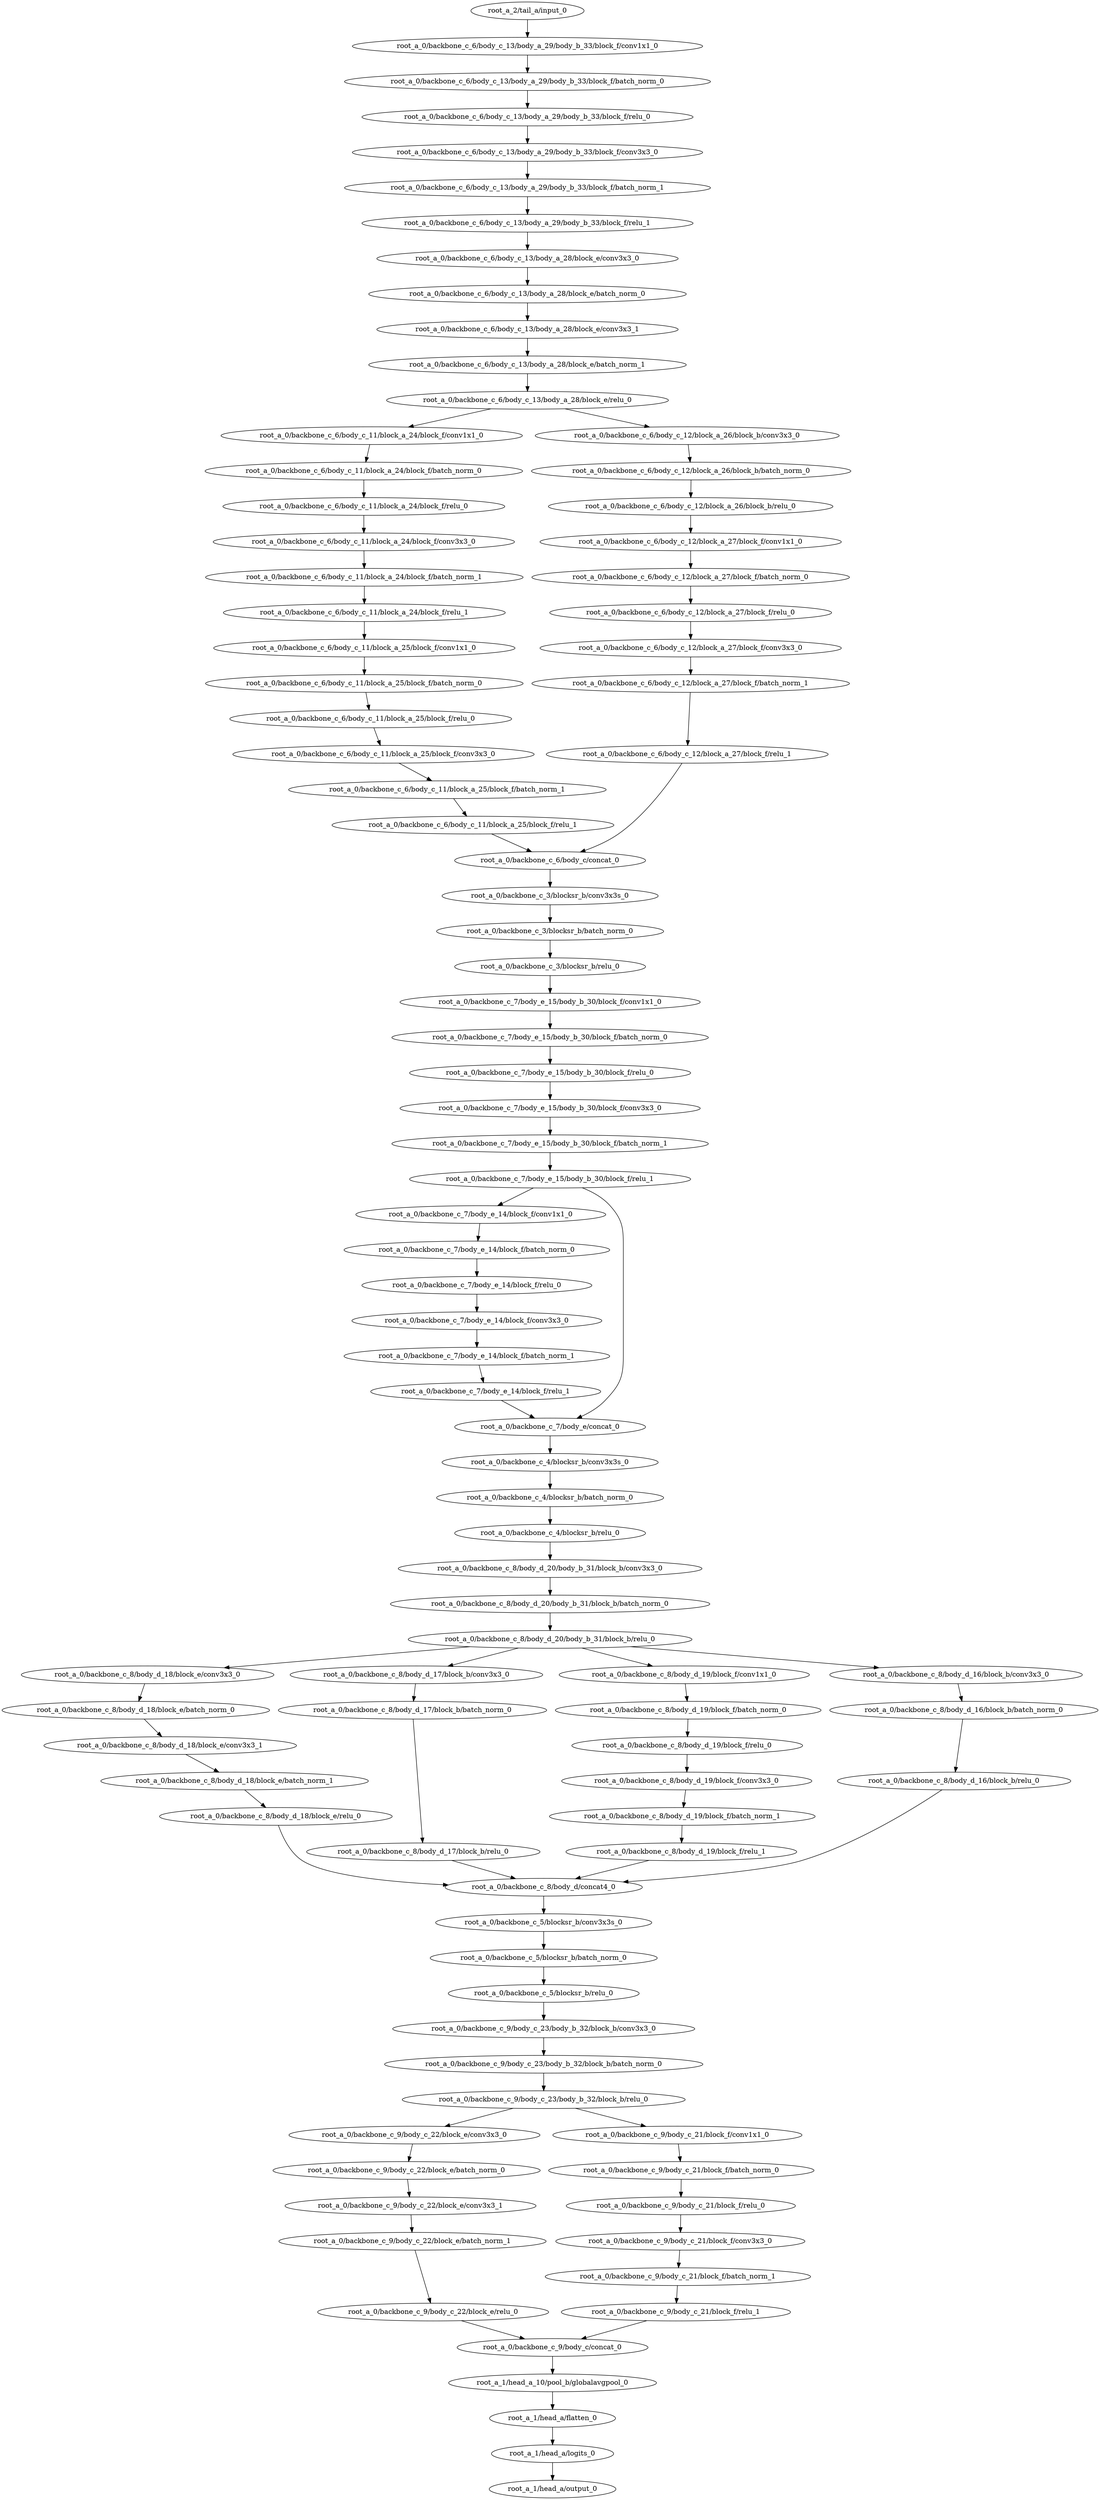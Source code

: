 digraph root_a {
	"root_a_2/tail_a/input_0"
	"root_a_0/backbone_c_6/body_c_13/body_a_29/body_b_33/block_f/conv1x1_0"
	"root_a_0/backbone_c_6/body_c_13/body_a_29/body_b_33/block_f/batch_norm_0"
	"root_a_0/backbone_c_6/body_c_13/body_a_29/body_b_33/block_f/relu_0"
	"root_a_0/backbone_c_6/body_c_13/body_a_29/body_b_33/block_f/conv3x3_0"
	"root_a_0/backbone_c_6/body_c_13/body_a_29/body_b_33/block_f/batch_norm_1"
	"root_a_0/backbone_c_6/body_c_13/body_a_29/body_b_33/block_f/relu_1"
	"root_a_0/backbone_c_6/body_c_13/body_a_28/block_e/conv3x3_0"
	"root_a_0/backbone_c_6/body_c_13/body_a_28/block_e/batch_norm_0"
	"root_a_0/backbone_c_6/body_c_13/body_a_28/block_e/conv3x3_1"
	"root_a_0/backbone_c_6/body_c_13/body_a_28/block_e/batch_norm_1"
	"root_a_0/backbone_c_6/body_c_13/body_a_28/block_e/relu_0"
	"root_a_0/backbone_c_6/body_c_11/block_a_24/block_f/conv1x1_0"
	"root_a_0/backbone_c_6/body_c_11/block_a_24/block_f/batch_norm_0"
	"root_a_0/backbone_c_6/body_c_11/block_a_24/block_f/relu_0"
	"root_a_0/backbone_c_6/body_c_11/block_a_24/block_f/conv3x3_0"
	"root_a_0/backbone_c_6/body_c_11/block_a_24/block_f/batch_norm_1"
	"root_a_0/backbone_c_6/body_c_11/block_a_24/block_f/relu_1"
	"root_a_0/backbone_c_6/body_c_11/block_a_25/block_f/conv1x1_0"
	"root_a_0/backbone_c_6/body_c_11/block_a_25/block_f/batch_norm_0"
	"root_a_0/backbone_c_6/body_c_11/block_a_25/block_f/relu_0"
	"root_a_0/backbone_c_6/body_c_11/block_a_25/block_f/conv3x3_0"
	"root_a_0/backbone_c_6/body_c_11/block_a_25/block_f/batch_norm_1"
	"root_a_0/backbone_c_6/body_c_11/block_a_25/block_f/relu_1"
	"root_a_0/backbone_c_6/body_c_12/block_a_26/block_b/conv3x3_0"
	"root_a_0/backbone_c_6/body_c_12/block_a_26/block_b/batch_norm_0"
	"root_a_0/backbone_c_6/body_c_12/block_a_26/block_b/relu_0"
	"root_a_0/backbone_c_6/body_c_12/block_a_27/block_f/conv1x1_0"
	"root_a_0/backbone_c_6/body_c_12/block_a_27/block_f/batch_norm_0"
	"root_a_0/backbone_c_6/body_c_12/block_a_27/block_f/relu_0"
	"root_a_0/backbone_c_6/body_c_12/block_a_27/block_f/conv3x3_0"
	"root_a_0/backbone_c_6/body_c_12/block_a_27/block_f/batch_norm_1"
	"root_a_0/backbone_c_6/body_c_12/block_a_27/block_f/relu_1"
	"root_a_0/backbone_c_6/body_c/concat_0"
	"root_a_0/backbone_c_3/blocksr_b/conv3x3s_0"
	"root_a_0/backbone_c_3/blocksr_b/batch_norm_0"
	"root_a_0/backbone_c_3/blocksr_b/relu_0"
	"root_a_0/backbone_c_7/body_e_15/body_b_30/block_f/conv1x1_0"
	"root_a_0/backbone_c_7/body_e_15/body_b_30/block_f/batch_norm_0"
	"root_a_0/backbone_c_7/body_e_15/body_b_30/block_f/relu_0"
	"root_a_0/backbone_c_7/body_e_15/body_b_30/block_f/conv3x3_0"
	"root_a_0/backbone_c_7/body_e_15/body_b_30/block_f/batch_norm_1"
	"root_a_0/backbone_c_7/body_e_15/body_b_30/block_f/relu_1"
	"root_a_0/backbone_c_7/body_e_14/block_f/conv1x1_0"
	"root_a_0/backbone_c_7/body_e_14/block_f/batch_norm_0"
	"root_a_0/backbone_c_7/body_e_14/block_f/relu_0"
	"root_a_0/backbone_c_7/body_e_14/block_f/conv3x3_0"
	"root_a_0/backbone_c_7/body_e_14/block_f/batch_norm_1"
	"root_a_0/backbone_c_7/body_e_14/block_f/relu_1"
	"root_a_0/backbone_c_7/body_e/concat_0"
	"root_a_0/backbone_c_4/blocksr_b/conv3x3s_0"
	"root_a_0/backbone_c_4/blocksr_b/batch_norm_0"
	"root_a_0/backbone_c_4/blocksr_b/relu_0"
	"root_a_0/backbone_c_8/body_d_20/body_b_31/block_b/conv3x3_0"
	"root_a_0/backbone_c_8/body_d_20/body_b_31/block_b/batch_norm_0"
	"root_a_0/backbone_c_8/body_d_20/body_b_31/block_b/relu_0"
	"root_a_0/backbone_c_8/body_d_18/block_e/conv3x3_0"
	"root_a_0/backbone_c_8/body_d_18/block_e/batch_norm_0"
	"root_a_0/backbone_c_8/body_d_18/block_e/conv3x3_1"
	"root_a_0/backbone_c_8/body_d_18/block_e/batch_norm_1"
	"root_a_0/backbone_c_8/body_d_18/block_e/relu_0"
	"root_a_0/backbone_c_8/body_d_17/block_b/conv3x3_0"
	"root_a_0/backbone_c_8/body_d_17/block_b/batch_norm_0"
	"root_a_0/backbone_c_8/body_d_17/block_b/relu_0"
	"root_a_0/backbone_c_8/body_d_19/block_f/conv1x1_0"
	"root_a_0/backbone_c_8/body_d_19/block_f/batch_norm_0"
	"root_a_0/backbone_c_8/body_d_19/block_f/relu_0"
	"root_a_0/backbone_c_8/body_d_19/block_f/conv3x3_0"
	"root_a_0/backbone_c_8/body_d_19/block_f/batch_norm_1"
	"root_a_0/backbone_c_8/body_d_19/block_f/relu_1"
	"root_a_0/backbone_c_8/body_d_16/block_b/conv3x3_0"
	"root_a_0/backbone_c_8/body_d_16/block_b/batch_norm_0"
	"root_a_0/backbone_c_8/body_d_16/block_b/relu_0"
	"root_a_0/backbone_c_8/body_d/concat4_0"
	"root_a_0/backbone_c_5/blocksr_b/conv3x3s_0"
	"root_a_0/backbone_c_5/blocksr_b/batch_norm_0"
	"root_a_0/backbone_c_5/blocksr_b/relu_0"
	"root_a_0/backbone_c_9/body_c_23/body_b_32/block_b/conv3x3_0"
	"root_a_0/backbone_c_9/body_c_23/body_b_32/block_b/batch_norm_0"
	"root_a_0/backbone_c_9/body_c_23/body_b_32/block_b/relu_0"
	"root_a_0/backbone_c_9/body_c_22/block_e/conv3x3_0"
	"root_a_0/backbone_c_9/body_c_22/block_e/batch_norm_0"
	"root_a_0/backbone_c_9/body_c_22/block_e/conv3x3_1"
	"root_a_0/backbone_c_9/body_c_22/block_e/batch_norm_1"
	"root_a_0/backbone_c_9/body_c_22/block_e/relu_0"
	"root_a_0/backbone_c_9/body_c_21/block_f/conv1x1_0"
	"root_a_0/backbone_c_9/body_c_21/block_f/batch_norm_0"
	"root_a_0/backbone_c_9/body_c_21/block_f/relu_0"
	"root_a_0/backbone_c_9/body_c_21/block_f/conv3x3_0"
	"root_a_0/backbone_c_9/body_c_21/block_f/batch_norm_1"
	"root_a_0/backbone_c_9/body_c_21/block_f/relu_1"
	"root_a_0/backbone_c_9/body_c/concat_0"
	"root_a_1/head_a_10/pool_b/globalavgpool_0"
	"root_a_1/head_a/flatten_0"
	"root_a_1/head_a/logits_0"
	"root_a_1/head_a/output_0"

	"root_a_2/tail_a/input_0" -> "root_a_0/backbone_c_6/body_c_13/body_a_29/body_b_33/block_f/conv1x1_0"
	"root_a_0/backbone_c_6/body_c_13/body_a_29/body_b_33/block_f/conv1x1_0" -> "root_a_0/backbone_c_6/body_c_13/body_a_29/body_b_33/block_f/batch_norm_0"
	"root_a_0/backbone_c_6/body_c_13/body_a_29/body_b_33/block_f/batch_norm_0" -> "root_a_0/backbone_c_6/body_c_13/body_a_29/body_b_33/block_f/relu_0"
	"root_a_0/backbone_c_6/body_c_13/body_a_29/body_b_33/block_f/relu_0" -> "root_a_0/backbone_c_6/body_c_13/body_a_29/body_b_33/block_f/conv3x3_0"
	"root_a_0/backbone_c_6/body_c_13/body_a_29/body_b_33/block_f/conv3x3_0" -> "root_a_0/backbone_c_6/body_c_13/body_a_29/body_b_33/block_f/batch_norm_1"
	"root_a_0/backbone_c_6/body_c_13/body_a_29/body_b_33/block_f/batch_norm_1" -> "root_a_0/backbone_c_6/body_c_13/body_a_29/body_b_33/block_f/relu_1"
	"root_a_0/backbone_c_6/body_c_13/body_a_29/body_b_33/block_f/relu_1" -> "root_a_0/backbone_c_6/body_c_13/body_a_28/block_e/conv3x3_0"
	"root_a_0/backbone_c_6/body_c_13/body_a_28/block_e/conv3x3_0" -> "root_a_0/backbone_c_6/body_c_13/body_a_28/block_e/batch_norm_0"
	"root_a_0/backbone_c_6/body_c_13/body_a_28/block_e/batch_norm_0" -> "root_a_0/backbone_c_6/body_c_13/body_a_28/block_e/conv3x3_1"
	"root_a_0/backbone_c_6/body_c_13/body_a_28/block_e/conv3x3_1" -> "root_a_0/backbone_c_6/body_c_13/body_a_28/block_e/batch_norm_1"
	"root_a_0/backbone_c_6/body_c_13/body_a_28/block_e/batch_norm_1" -> "root_a_0/backbone_c_6/body_c_13/body_a_28/block_e/relu_0"
	"root_a_0/backbone_c_6/body_c_13/body_a_28/block_e/relu_0" -> "root_a_0/backbone_c_6/body_c_11/block_a_24/block_f/conv1x1_0"
	"root_a_0/backbone_c_6/body_c_11/block_a_24/block_f/conv1x1_0" -> "root_a_0/backbone_c_6/body_c_11/block_a_24/block_f/batch_norm_0"
	"root_a_0/backbone_c_6/body_c_11/block_a_24/block_f/batch_norm_0" -> "root_a_0/backbone_c_6/body_c_11/block_a_24/block_f/relu_0"
	"root_a_0/backbone_c_6/body_c_11/block_a_24/block_f/relu_0" -> "root_a_0/backbone_c_6/body_c_11/block_a_24/block_f/conv3x3_0"
	"root_a_0/backbone_c_6/body_c_11/block_a_24/block_f/conv3x3_0" -> "root_a_0/backbone_c_6/body_c_11/block_a_24/block_f/batch_norm_1"
	"root_a_0/backbone_c_6/body_c_11/block_a_24/block_f/batch_norm_1" -> "root_a_0/backbone_c_6/body_c_11/block_a_24/block_f/relu_1"
	"root_a_0/backbone_c_6/body_c_11/block_a_24/block_f/relu_1" -> "root_a_0/backbone_c_6/body_c_11/block_a_25/block_f/conv1x1_0"
	"root_a_0/backbone_c_6/body_c_11/block_a_25/block_f/conv1x1_0" -> "root_a_0/backbone_c_6/body_c_11/block_a_25/block_f/batch_norm_0"
	"root_a_0/backbone_c_6/body_c_11/block_a_25/block_f/batch_norm_0" -> "root_a_0/backbone_c_6/body_c_11/block_a_25/block_f/relu_0"
	"root_a_0/backbone_c_6/body_c_11/block_a_25/block_f/relu_0" -> "root_a_0/backbone_c_6/body_c_11/block_a_25/block_f/conv3x3_0"
	"root_a_0/backbone_c_6/body_c_11/block_a_25/block_f/conv3x3_0" -> "root_a_0/backbone_c_6/body_c_11/block_a_25/block_f/batch_norm_1"
	"root_a_0/backbone_c_6/body_c_11/block_a_25/block_f/batch_norm_1" -> "root_a_0/backbone_c_6/body_c_11/block_a_25/block_f/relu_1"
	"root_a_0/backbone_c_6/body_c_13/body_a_28/block_e/relu_0" -> "root_a_0/backbone_c_6/body_c_12/block_a_26/block_b/conv3x3_0"
	"root_a_0/backbone_c_6/body_c_12/block_a_26/block_b/conv3x3_0" -> "root_a_0/backbone_c_6/body_c_12/block_a_26/block_b/batch_norm_0"
	"root_a_0/backbone_c_6/body_c_12/block_a_26/block_b/batch_norm_0" -> "root_a_0/backbone_c_6/body_c_12/block_a_26/block_b/relu_0"
	"root_a_0/backbone_c_6/body_c_12/block_a_26/block_b/relu_0" -> "root_a_0/backbone_c_6/body_c_12/block_a_27/block_f/conv1x1_0"
	"root_a_0/backbone_c_6/body_c_12/block_a_27/block_f/conv1x1_0" -> "root_a_0/backbone_c_6/body_c_12/block_a_27/block_f/batch_norm_0"
	"root_a_0/backbone_c_6/body_c_12/block_a_27/block_f/batch_norm_0" -> "root_a_0/backbone_c_6/body_c_12/block_a_27/block_f/relu_0"
	"root_a_0/backbone_c_6/body_c_12/block_a_27/block_f/relu_0" -> "root_a_0/backbone_c_6/body_c_12/block_a_27/block_f/conv3x3_0"
	"root_a_0/backbone_c_6/body_c_12/block_a_27/block_f/conv3x3_0" -> "root_a_0/backbone_c_6/body_c_12/block_a_27/block_f/batch_norm_1"
	"root_a_0/backbone_c_6/body_c_12/block_a_27/block_f/batch_norm_1" -> "root_a_0/backbone_c_6/body_c_12/block_a_27/block_f/relu_1"
	"root_a_0/backbone_c_6/body_c_11/block_a_25/block_f/relu_1" -> "root_a_0/backbone_c_6/body_c/concat_0"
	"root_a_0/backbone_c_6/body_c_12/block_a_27/block_f/relu_1" -> "root_a_0/backbone_c_6/body_c/concat_0"
	"root_a_0/backbone_c_6/body_c/concat_0" -> "root_a_0/backbone_c_3/blocksr_b/conv3x3s_0"
	"root_a_0/backbone_c_3/blocksr_b/conv3x3s_0" -> "root_a_0/backbone_c_3/blocksr_b/batch_norm_0"
	"root_a_0/backbone_c_3/blocksr_b/batch_norm_0" -> "root_a_0/backbone_c_3/blocksr_b/relu_0"
	"root_a_0/backbone_c_3/blocksr_b/relu_0" -> "root_a_0/backbone_c_7/body_e_15/body_b_30/block_f/conv1x1_0"
	"root_a_0/backbone_c_7/body_e_15/body_b_30/block_f/conv1x1_0" -> "root_a_0/backbone_c_7/body_e_15/body_b_30/block_f/batch_norm_0"
	"root_a_0/backbone_c_7/body_e_15/body_b_30/block_f/batch_norm_0" -> "root_a_0/backbone_c_7/body_e_15/body_b_30/block_f/relu_0"
	"root_a_0/backbone_c_7/body_e_15/body_b_30/block_f/relu_0" -> "root_a_0/backbone_c_7/body_e_15/body_b_30/block_f/conv3x3_0"
	"root_a_0/backbone_c_7/body_e_15/body_b_30/block_f/conv3x3_0" -> "root_a_0/backbone_c_7/body_e_15/body_b_30/block_f/batch_norm_1"
	"root_a_0/backbone_c_7/body_e_15/body_b_30/block_f/batch_norm_1" -> "root_a_0/backbone_c_7/body_e_15/body_b_30/block_f/relu_1"
	"root_a_0/backbone_c_7/body_e_15/body_b_30/block_f/relu_1" -> "root_a_0/backbone_c_7/body_e_14/block_f/conv1x1_0"
	"root_a_0/backbone_c_7/body_e_14/block_f/conv1x1_0" -> "root_a_0/backbone_c_7/body_e_14/block_f/batch_norm_0"
	"root_a_0/backbone_c_7/body_e_14/block_f/batch_norm_0" -> "root_a_0/backbone_c_7/body_e_14/block_f/relu_0"
	"root_a_0/backbone_c_7/body_e_14/block_f/relu_0" -> "root_a_0/backbone_c_7/body_e_14/block_f/conv3x3_0"
	"root_a_0/backbone_c_7/body_e_14/block_f/conv3x3_0" -> "root_a_0/backbone_c_7/body_e_14/block_f/batch_norm_1"
	"root_a_0/backbone_c_7/body_e_14/block_f/batch_norm_1" -> "root_a_0/backbone_c_7/body_e_14/block_f/relu_1"
	"root_a_0/backbone_c_7/body_e_14/block_f/relu_1" -> "root_a_0/backbone_c_7/body_e/concat_0"
	"root_a_0/backbone_c_7/body_e_15/body_b_30/block_f/relu_1" -> "root_a_0/backbone_c_7/body_e/concat_0"
	"root_a_0/backbone_c_7/body_e/concat_0" -> "root_a_0/backbone_c_4/blocksr_b/conv3x3s_0"
	"root_a_0/backbone_c_4/blocksr_b/conv3x3s_0" -> "root_a_0/backbone_c_4/blocksr_b/batch_norm_0"
	"root_a_0/backbone_c_4/blocksr_b/batch_norm_0" -> "root_a_0/backbone_c_4/blocksr_b/relu_0"
	"root_a_0/backbone_c_4/blocksr_b/relu_0" -> "root_a_0/backbone_c_8/body_d_20/body_b_31/block_b/conv3x3_0"
	"root_a_0/backbone_c_8/body_d_20/body_b_31/block_b/conv3x3_0" -> "root_a_0/backbone_c_8/body_d_20/body_b_31/block_b/batch_norm_0"
	"root_a_0/backbone_c_8/body_d_20/body_b_31/block_b/batch_norm_0" -> "root_a_0/backbone_c_8/body_d_20/body_b_31/block_b/relu_0"
	"root_a_0/backbone_c_8/body_d_20/body_b_31/block_b/relu_0" -> "root_a_0/backbone_c_8/body_d_18/block_e/conv3x3_0"
	"root_a_0/backbone_c_8/body_d_18/block_e/conv3x3_0" -> "root_a_0/backbone_c_8/body_d_18/block_e/batch_norm_0"
	"root_a_0/backbone_c_8/body_d_18/block_e/batch_norm_0" -> "root_a_0/backbone_c_8/body_d_18/block_e/conv3x3_1"
	"root_a_0/backbone_c_8/body_d_18/block_e/conv3x3_1" -> "root_a_0/backbone_c_8/body_d_18/block_e/batch_norm_1"
	"root_a_0/backbone_c_8/body_d_18/block_e/batch_norm_1" -> "root_a_0/backbone_c_8/body_d_18/block_e/relu_0"
	"root_a_0/backbone_c_8/body_d_20/body_b_31/block_b/relu_0" -> "root_a_0/backbone_c_8/body_d_17/block_b/conv3x3_0"
	"root_a_0/backbone_c_8/body_d_17/block_b/conv3x3_0" -> "root_a_0/backbone_c_8/body_d_17/block_b/batch_norm_0"
	"root_a_0/backbone_c_8/body_d_17/block_b/batch_norm_0" -> "root_a_0/backbone_c_8/body_d_17/block_b/relu_0"
	"root_a_0/backbone_c_8/body_d_20/body_b_31/block_b/relu_0" -> "root_a_0/backbone_c_8/body_d_19/block_f/conv1x1_0"
	"root_a_0/backbone_c_8/body_d_19/block_f/conv1x1_0" -> "root_a_0/backbone_c_8/body_d_19/block_f/batch_norm_0"
	"root_a_0/backbone_c_8/body_d_19/block_f/batch_norm_0" -> "root_a_0/backbone_c_8/body_d_19/block_f/relu_0"
	"root_a_0/backbone_c_8/body_d_19/block_f/relu_0" -> "root_a_0/backbone_c_8/body_d_19/block_f/conv3x3_0"
	"root_a_0/backbone_c_8/body_d_19/block_f/conv3x3_0" -> "root_a_0/backbone_c_8/body_d_19/block_f/batch_norm_1"
	"root_a_0/backbone_c_8/body_d_19/block_f/batch_norm_1" -> "root_a_0/backbone_c_8/body_d_19/block_f/relu_1"
	"root_a_0/backbone_c_8/body_d_20/body_b_31/block_b/relu_0" -> "root_a_0/backbone_c_8/body_d_16/block_b/conv3x3_0"
	"root_a_0/backbone_c_8/body_d_16/block_b/conv3x3_0" -> "root_a_0/backbone_c_8/body_d_16/block_b/batch_norm_0"
	"root_a_0/backbone_c_8/body_d_16/block_b/batch_norm_0" -> "root_a_0/backbone_c_8/body_d_16/block_b/relu_0"
	"root_a_0/backbone_c_8/body_d_18/block_e/relu_0" -> "root_a_0/backbone_c_8/body_d/concat4_0"
	"root_a_0/backbone_c_8/body_d_17/block_b/relu_0" -> "root_a_0/backbone_c_8/body_d/concat4_0"
	"root_a_0/backbone_c_8/body_d_19/block_f/relu_1" -> "root_a_0/backbone_c_8/body_d/concat4_0"
	"root_a_0/backbone_c_8/body_d_16/block_b/relu_0" -> "root_a_0/backbone_c_8/body_d/concat4_0"
	"root_a_0/backbone_c_8/body_d/concat4_0" -> "root_a_0/backbone_c_5/blocksr_b/conv3x3s_0"
	"root_a_0/backbone_c_5/blocksr_b/conv3x3s_0" -> "root_a_0/backbone_c_5/blocksr_b/batch_norm_0"
	"root_a_0/backbone_c_5/blocksr_b/batch_norm_0" -> "root_a_0/backbone_c_5/blocksr_b/relu_0"
	"root_a_0/backbone_c_5/blocksr_b/relu_0" -> "root_a_0/backbone_c_9/body_c_23/body_b_32/block_b/conv3x3_0"
	"root_a_0/backbone_c_9/body_c_23/body_b_32/block_b/conv3x3_0" -> "root_a_0/backbone_c_9/body_c_23/body_b_32/block_b/batch_norm_0"
	"root_a_0/backbone_c_9/body_c_23/body_b_32/block_b/batch_norm_0" -> "root_a_0/backbone_c_9/body_c_23/body_b_32/block_b/relu_0"
	"root_a_0/backbone_c_9/body_c_23/body_b_32/block_b/relu_0" -> "root_a_0/backbone_c_9/body_c_22/block_e/conv3x3_0"
	"root_a_0/backbone_c_9/body_c_22/block_e/conv3x3_0" -> "root_a_0/backbone_c_9/body_c_22/block_e/batch_norm_0"
	"root_a_0/backbone_c_9/body_c_22/block_e/batch_norm_0" -> "root_a_0/backbone_c_9/body_c_22/block_e/conv3x3_1"
	"root_a_0/backbone_c_9/body_c_22/block_e/conv3x3_1" -> "root_a_0/backbone_c_9/body_c_22/block_e/batch_norm_1"
	"root_a_0/backbone_c_9/body_c_22/block_e/batch_norm_1" -> "root_a_0/backbone_c_9/body_c_22/block_e/relu_0"
	"root_a_0/backbone_c_9/body_c_23/body_b_32/block_b/relu_0" -> "root_a_0/backbone_c_9/body_c_21/block_f/conv1x1_0"
	"root_a_0/backbone_c_9/body_c_21/block_f/conv1x1_0" -> "root_a_0/backbone_c_9/body_c_21/block_f/batch_norm_0"
	"root_a_0/backbone_c_9/body_c_21/block_f/batch_norm_0" -> "root_a_0/backbone_c_9/body_c_21/block_f/relu_0"
	"root_a_0/backbone_c_9/body_c_21/block_f/relu_0" -> "root_a_0/backbone_c_9/body_c_21/block_f/conv3x3_0"
	"root_a_0/backbone_c_9/body_c_21/block_f/conv3x3_0" -> "root_a_0/backbone_c_9/body_c_21/block_f/batch_norm_1"
	"root_a_0/backbone_c_9/body_c_21/block_f/batch_norm_1" -> "root_a_0/backbone_c_9/body_c_21/block_f/relu_1"
	"root_a_0/backbone_c_9/body_c_22/block_e/relu_0" -> "root_a_0/backbone_c_9/body_c/concat_0"
	"root_a_0/backbone_c_9/body_c_21/block_f/relu_1" -> "root_a_0/backbone_c_9/body_c/concat_0"
	"root_a_0/backbone_c_9/body_c/concat_0" -> "root_a_1/head_a_10/pool_b/globalavgpool_0"
	"root_a_1/head_a_10/pool_b/globalavgpool_0" -> "root_a_1/head_a/flatten_0"
	"root_a_1/head_a/flatten_0" -> "root_a_1/head_a/logits_0"
	"root_a_1/head_a/logits_0" -> "root_a_1/head_a/output_0"

}
